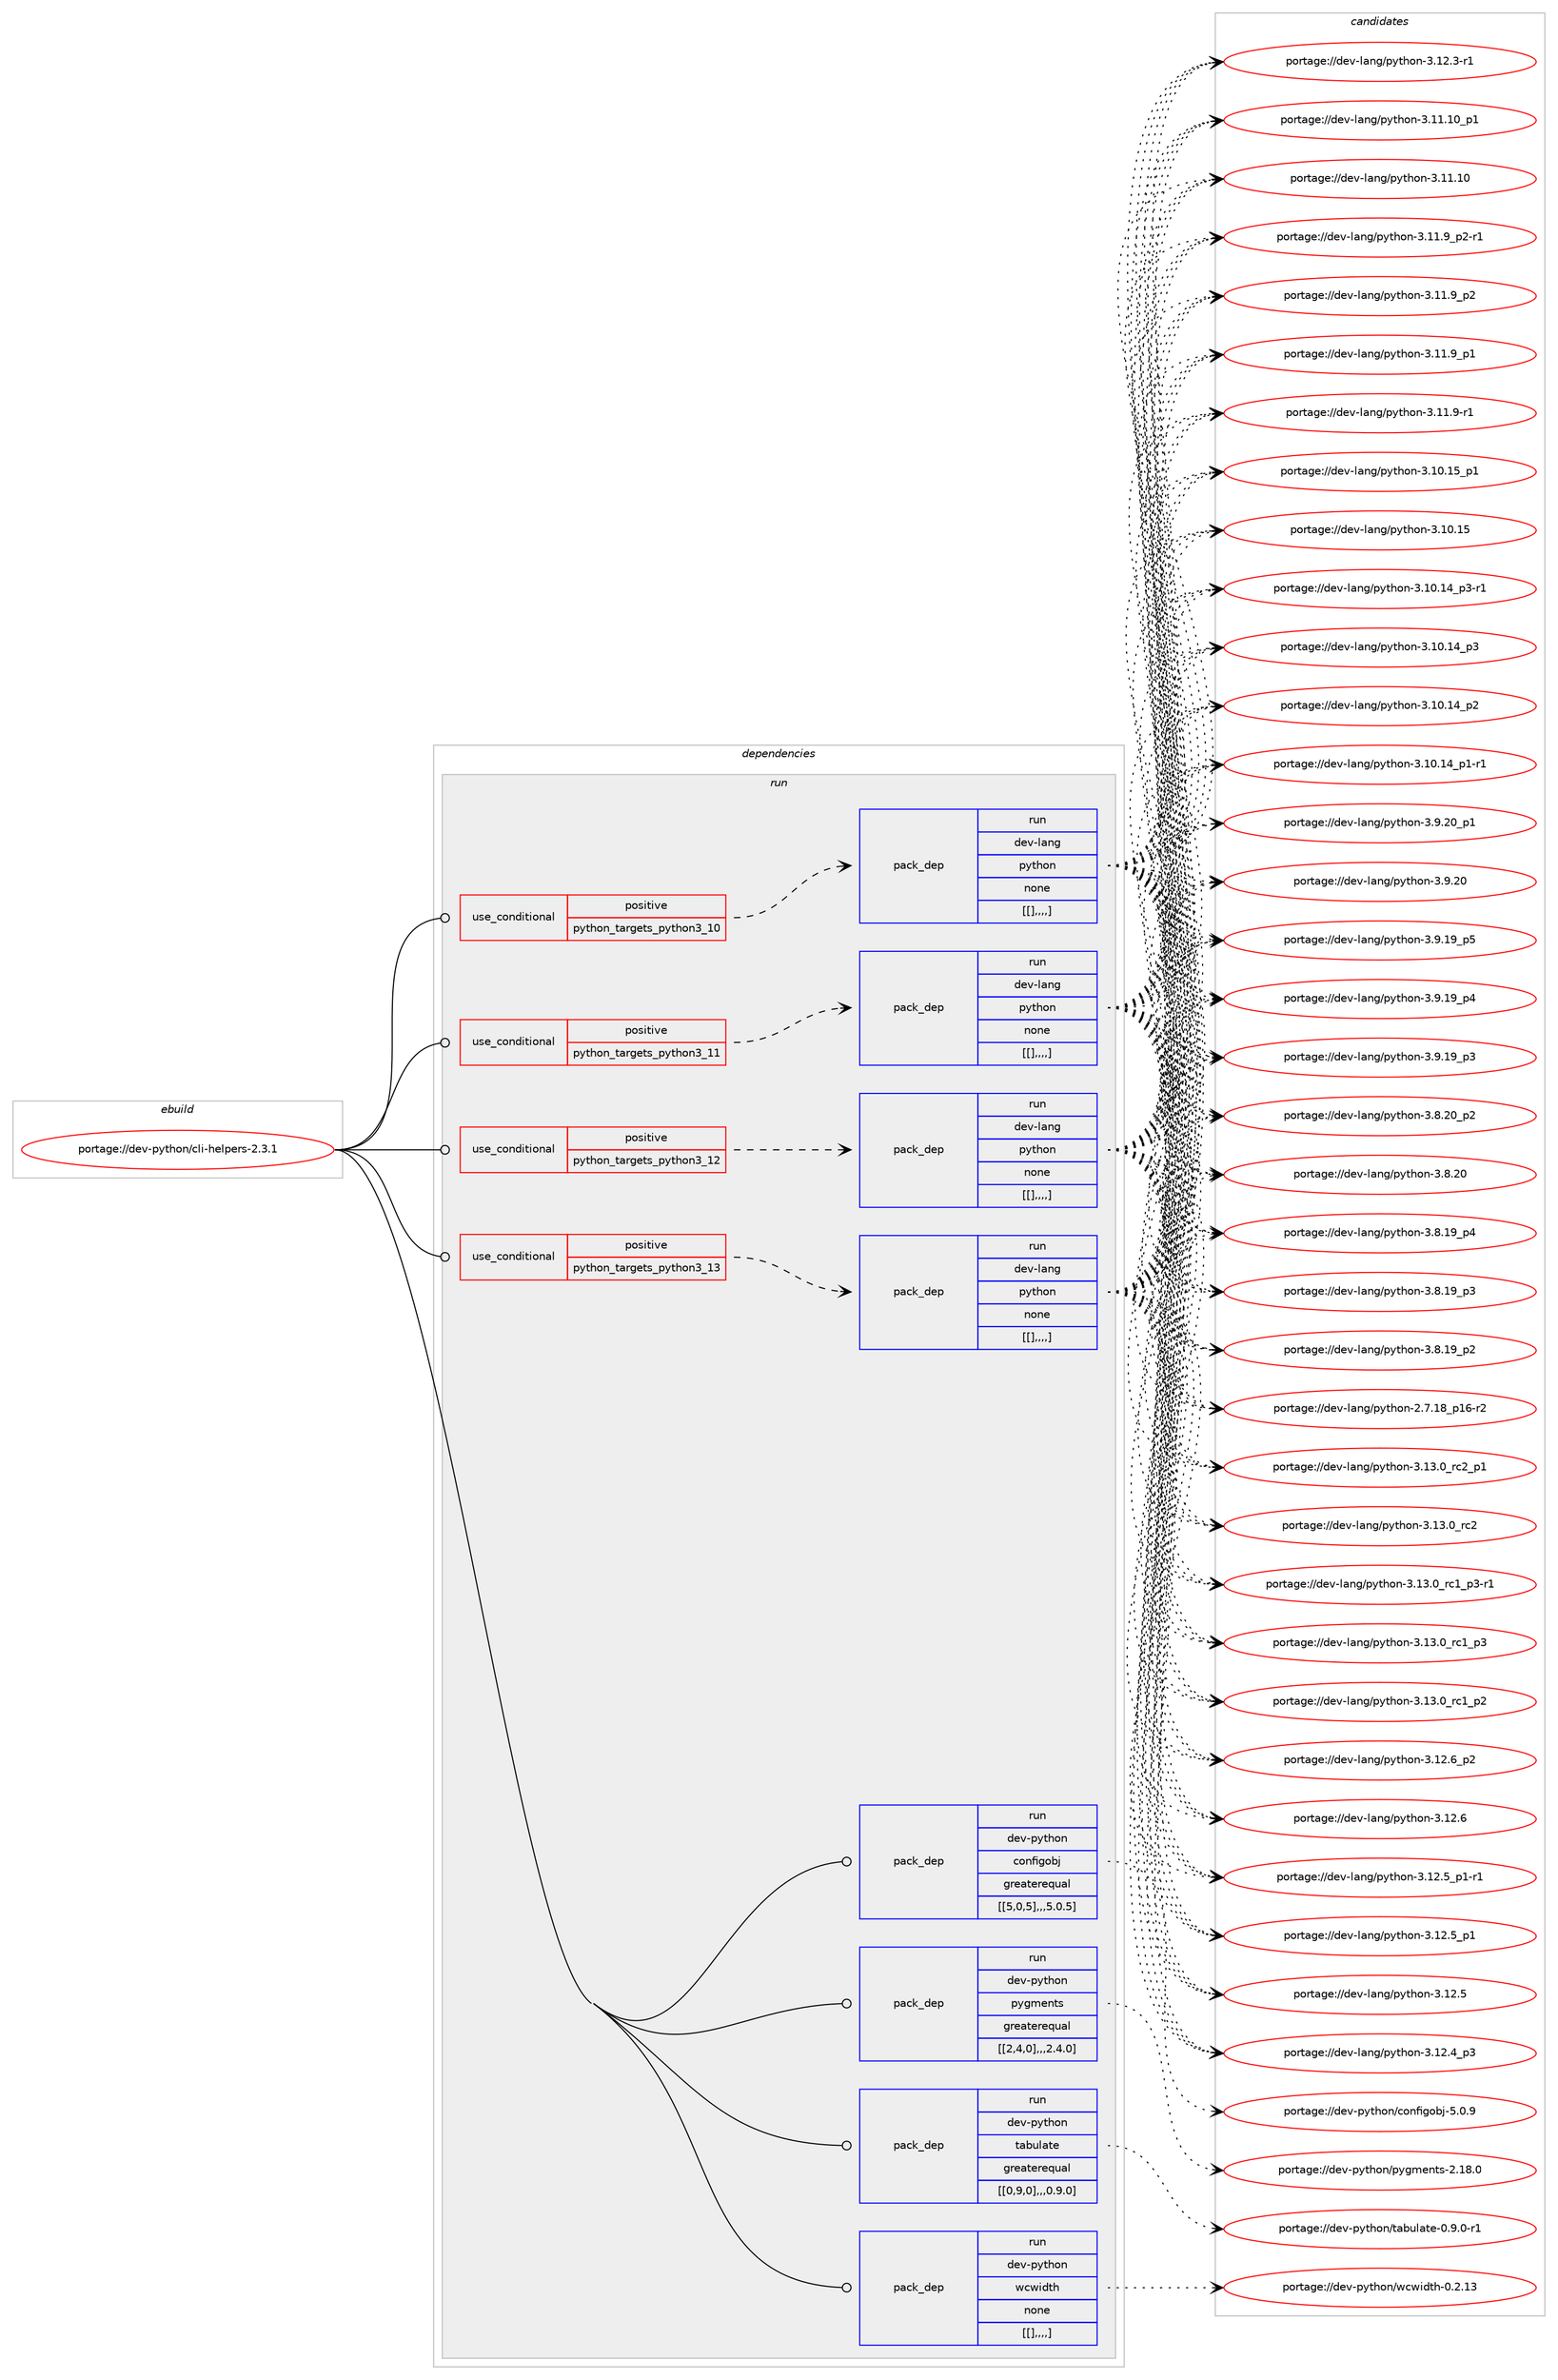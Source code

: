digraph prolog {

# *************
# Graph options
# *************

newrank=true;
concentrate=true;
compound=true;
graph [rankdir=LR,fontname=Helvetica,fontsize=10,ranksep=1.5];#, ranksep=2.5, nodesep=0.2];
edge  [arrowhead=vee];
node  [fontname=Helvetica,fontsize=10];

# **********
# The ebuild
# **********

subgraph cluster_leftcol {
color=gray;
label=<<i>ebuild</i>>;
id [label="portage://dev-python/cli-helpers-2.3.1", color=red, width=4, href="../dev-python/cli-helpers-2.3.1.svg"];
}

# ****************
# The dependencies
# ****************

subgraph cluster_midcol {
color=gray;
label=<<i>dependencies</i>>;
subgraph cluster_compile {
fillcolor="#eeeeee";
style=filled;
label=<<i>compile</i>>;
}
subgraph cluster_compileandrun {
fillcolor="#eeeeee";
style=filled;
label=<<i>compile and run</i>>;
}
subgraph cluster_run {
fillcolor="#eeeeee";
style=filled;
label=<<i>run</i>>;
subgraph cond32811 {
dependency145502 [label=<<TABLE BORDER="0" CELLBORDER="1" CELLSPACING="0" CELLPADDING="4"><TR><TD ROWSPAN="3" CELLPADDING="10">use_conditional</TD></TR><TR><TD>positive</TD></TR><TR><TD>python_targets_python3_10</TD></TR></TABLE>>, shape=none, color=red];
subgraph pack111479 {
dependency145503 [label=<<TABLE BORDER="0" CELLBORDER="1" CELLSPACING="0" CELLPADDING="4" WIDTH="220"><TR><TD ROWSPAN="6" CELLPADDING="30">pack_dep</TD></TR><TR><TD WIDTH="110">run</TD></TR><TR><TD>dev-lang</TD></TR><TR><TD>python</TD></TR><TR><TD>none</TD></TR><TR><TD>[[],,,,]</TD></TR></TABLE>>, shape=none, color=blue];
}
dependency145502:e -> dependency145503:w [weight=20,style="dashed",arrowhead="vee"];
}
id:e -> dependency145502:w [weight=20,style="solid",arrowhead="odot"];
subgraph cond32812 {
dependency145504 [label=<<TABLE BORDER="0" CELLBORDER="1" CELLSPACING="0" CELLPADDING="4"><TR><TD ROWSPAN="3" CELLPADDING="10">use_conditional</TD></TR><TR><TD>positive</TD></TR><TR><TD>python_targets_python3_11</TD></TR></TABLE>>, shape=none, color=red];
subgraph pack111480 {
dependency145505 [label=<<TABLE BORDER="0" CELLBORDER="1" CELLSPACING="0" CELLPADDING="4" WIDTH="220"><TR><TD ROWSPAN="6" CELLPADDING="30">pack_dep</TD></TR><TR><TD WIDTH="110">run</TD></TR><TR><TD>dev-lang</TD></TR><TR><TD>python</TD></TR><TR><TD>none</TD></TR><TR><TD>[[],,,,]</TD></TR></TABLE>>, shape=none, color=blue];
}
dependency145504:e -> dependency145505:w [weight=20,style="dashed",arrowhead="vee"];
}
id:e -> dependency145504:w [weight=20,style="solid",arrowhead="odot"];
subgraph cond32813 {
dependency145506 [label=<<TABLE BORDER="0" CELLBORDER="1" CELLSPACING="0" CELLPADDING="4"><TR><TD ROWSPAN="3" CELLPADDING="10">use_conditional</TD></TR><TR><TD>positive</TD></TR><TR><TD>python_targets_python3_12</TD></TR></TABLE>>, shape=none, color=red];
subgraph pack111481 {
dependency145507 [label=<<TABLE BORDER="0" CELLBORDER="1" CELLSPACING="0" CELLPADDING="4" WIDTH="220"><TR><TD ROWSPAN="6" CELLPADDING="30">pack_dep</TD></TR><TR><TD WIDTH="110">run</TD></TR><TR><TD>dev-lang</TD></TR><TR><TD>python</TD></TR><TR><TD>none</TD></TR><TR><TD>[[],,,,]</TD></TR></TABLE>>, shape=none, color=blue];
}
dependency145506:e -> dependency145507:w [weight=20,style="dashed",arrowhead="vee"];
}
id:e -> dependency145506:w [weight=20,style="solid",arrowhead="odot"];
subgraph cond32814 {
dependency145508 [label=<<TABLE BORDER="0" CELLBORDER="1" CELLSPACING="0" CELLPADDING="4"><TR><TD ROWSPAN="3" CELLPADDING="10">use_conditional</TD></TR><TR><TD>positive</TD></TR><TR><TD>python_targets_python3_13</TD></TR></TABLE>>, shape=none, color=red];
subgraph pack111482 {
dependency145509 [label=<<TABLE BORDER="0" CELLBORDER="1" CELLSPACING="0" CELLPADDING="4" WIDTH="220"><TR><TD ROWSPAN="6" CELLPADDING="30">pack_dep</TD></TR><TR><TD WIDTH="110">run</TD></TR><TR><TD>dev-lang</TD></TR><TR><TD>python</TD></TR><TR><TD>none</TD></TR><TR><TD>[[],,,,]</TD></TR></TABLE>>, shape=none, color=blue];
}
dependency145508:e -> dependency145509:w [weight=20,style="dashed",arrowhead="vee"];
}
id:e -> dependency145508:w [weight=20,style="solid",arrowhead="odot"];
subgraph pack111483 {
dependency145510 [label=<<TABLE BORDER="0" CELLBORDER="1" CELLSPACING="0" CELLPADDING="4" WIDTH="220"><TR><TD ROWSPAN="6" CELLPADDING="30">pack_dep</TD></TR><TR><TD WIDTH="110">run</TD></TR><TR><TD>dev-python</TD></TR><TR><TD>configobj</TD></TR><TR><TD>greaterequal</TD></TR><TR><TD>[[5,0,5],,,5.0.5]</TD></TR></TABLE>>, shape=none, color=blue];
}
id:e -> dependency145510:w [weight=20,style="solid",arrowhead="odot"];
subgraph pack111484 {
dependency145511 [label=<<TABLE BORDER="0" CELLBORDER="1" CELLSPACING="0" CELLPADDING="4" WIDTH="220"><TR><TD ROWSPAN="6" CELLPADDING="30">pack_dep</TD></TR><TR><TD WIDTH="110">run</TD></TR><TR><TD>dev-python</TD></TR><TR><TD>pygments</TD></TR><TR><TD>greaterequal</TD></TR><TR><TD>[[2,4,0],,,2.4.0]</TD></TR></TABLE>>, shape=none, color=blue];
}
id:e -> dependency145511:w [weight=20,style="solid",arrowhead="odot"];
subgraph pack111485 {
dependency145512 [label=<<TABLE BORDER="0" CELLBORDER="1" CELLSPACING="0" CELLPADDING="4" WIDTH="220"><TR><TD ROWSPAN="6" CELLPADDING="30">pack_dep</TD></TR><TR><TD WIDTH="110">run</TD></TR><TR><TD>dev-python</TD></TR><TR><TD>tabulate</TD></TR><TR><TD>greaterequal</TD></TR><TR><TD>[[0,9,0],,,0.9.0]</TD></TR></TABLE>>, shape=none, color=blue];
}
id:e -> dependency145512:w [weight=20,style="solid",arrowhead="odot"];
subgraph pack111486 {
dependency145513 [label=<<TABLE BORDER="0" CELLBORDER="1" CELLSPACING="0" CELLPADDING="4" WIDTH="220"><TR><TD ROWSPAN="6" CELLPADDING="30">pack_dep</TD></TR><TR><TD WIDTH="110">run</TD></TR><TR><TD>dev-python</TD></TR><TR><TD>wcwidth</TD></TR><TR><TD>none</TD></TR><TR><TD>[[],,,,]</TD></TR></TABLE>>, shape=none, color=blue];
}
id:e -> dependency145513:w [weight=20,style="solid",arrowhead="odot"];
}
}

# **************
# The candidates
# **************

subgraph cluster_choices {
rank=same;
color=gray;
label=<<i>candidates</i>>;

subgraph choice111479 {
color=black;
nodesep=1;
choice100101118451089711010347112121116104111110455146495146489511499509511249 [label="portage://dev-lang/python-3.13.0_rc2_p1", color=red, width=4,href="../dev-lang/python-3.13.0_rc2_p1.svg"];
choice10010111845108971101034711212111610411111045514649514648951149950 [label="portage://dev-lang/python-3.13.0_rc2", color=red, width=4,href="../dev-lang/python-3.13.0_rc2.svg"];
choice1001011184510897110103471121211161041111104551464951464895114994995112514511449 [label="portage://dev-lang/python-3.13.0_rc1_p3-r1", color=red, width=4,href="../dev-lang/python-3.13.0_rc1_p3-r1.svg"];
choice100101118451089711010347112121116104111110455146495146489511499499511251 [label="portage://dev-lang/python-3.13.0_rc1_p3", color=red, width=4,href="../dev-lang/python-3.13.0_rc1_p3.svg"];
choice100101118451089711010347112121116104111110455146495146489511499499511250 [label="portage://dev-lang/python-3.13.0_rc1_p2", color=red, width=4,href="../dev-lang/python-3.13.0_rc1_p2.svg"];
choice100101118451089711010347112121116104111110455146495046549511250 [label="portage://dev-lang/python-3.12.6_p2", color=red, width=4,href="../dev-lang/python-3.12.6_p2.svg"];
choice10010111845108971101034711212111610411111045514649504654 [label="portage://dev-lang/python-3.12.6", color=red, width=4,href="../dev-lang/python-3.12.6.svg"];
choice1001011184510897110103471121211161041111104551464950465395112494511449 [label="portage://dev-lang/python-3.12.5_p1-r1", color=red, width=4,href="../dev-lang/python-3.12.5_p1-r1.svg"];
choice100101118451089711010347112121116104111110455146495046539511249 [label="portage://dev-lang/python-3.12.5_p1", color=red, width=4,href="../dev-lang/python-3.12.5_p1.svg"];
choice10010111845108971101034711212111610411111045514649504653 [label="portage://dev-lang/python-3.12.5", color=red, width=4,href="../dev-lang/python-3.12.5.svg"];
choice100101118451089711010347112121116104111110455146495046529511251 [label="portage://dev-lang/python-3.12.4_p3", color=red, width=4,href="../dev-lang/python-3.12.4_p3.svg"];
choice100101118451089711010347112121116104111110455146495046514511449 [label="portage://dev-lang/python-3.12.3-r1", color=red, width=4,href="../dev-lang/python-3.12.3-r1.svg"];
choice10010111845108971101034711212111610411111045514649494649489511249 [label="portage://dev-lang/python-3.11.10_p1", color=red, width=4,href="../dev-lang/python-3.11.10_p1.svg"];
choice1001011184510897110103471121211161041111104551464949464948 [label="portage://dev-lang/python-3.11.10", color=red, width=4,href="../dev-lang/python-3.11.10.svg"];
choice1001011184510897110103471121211161041111104551464949465795112504511449 [label="portage://dev-lang/python-3.11.9_p2-r1", color=red, width=4,href="../dev-lang/python-3.11.9_p2-r1.svg"];
choice100101118451089711010347112121116104111110455146494946579511250 [label="portage://dev-lang/python-3.11.9_p2", color=red, width=4,href="../dev-lang/python-3.11.9_p2.svg"];
choice100101118451089711010347112121116104111110455146494946579511249 [label="portage://dev-lang/python-3.11.9_p1", color=red, width=4,href="../dev-lang/python-3.11.9_p1.svg"];
choice100101118451089711010347112121116104111110455146494946574511449 [label="portage://dev-lang/python-3.11.9-r1", color=red, width=4,href="../dev-lang/python-3.11.9-r1.svg"];
choice10010111845108971101034711212111610411111045514649484649539511249 [label="portage://dev-lang/python-3.10.15_p1", color=red, width=4,href="../dev-lang/python-3.10.15_p1.svg"];
choice1001011184510897110103471121211161041111104551464948464953 [label="portage://dev-lang/python-3.10.15", color=red, width=4,href="../dev-lang/python-3.10.15.svg"];
choice100101118451089711010347112121116104111110455146494846495295112514511449 [label="portage://dev-lang/python-3.10.14_p3-r1", color=red, width=4,href="../dev-lang/python-3.10.14_p3-r1.svg"];
choice10010111845108971101034711212111610411111045514649484649529511251 [label="portage://dev-lang/python-3.10.14_p3", color=red, width=4,href="../dev-lang/python-3.10.14_p3.svg"];
choice10010111845108971101034711212111610411111045514649484649529511250 [label="portage://dev-lang/python-3.10.14_p2", color=red, width=4,href="../dev-lang/python-3.10.14_p2.svg"];
choice100101118451089711010347112121116104111110455146494846495295112494511449 [label="portage://dev-lang/python-3.10.14_p1-r1", color=red, width=4,href="../dev-lang/python-3.10.14_p1-r1.svg"];
choice100101118451089711010347112121116104111110455146574650489511249 [label="portage://dev-lang/python-3.9.20_p1", color=red, width=4,href="../dev-lang/python-3.9.20_p1.svg"];
choice10010111845108971101034711212111610411111045514657465048 [label="portage://dev-lang/python-3.9.20", color=red, width=4,href="../dev-lang/python-3.9.20.svg"];
choice100101118451089711010347112121116104111110455146574649579511253 [label="portage://dev-lang/python-3.9.19_p5", color=red, width=4,href="../dev-lang/python-3.9.19_p5.svg"];
choice100101118451089711010347112121116104111110455146574649579511252 [label="portage://dev-lang/python-3.9.19_p4", color=red, width=4,href="../dev-lang/python-3.9.19_p4.svg"];
choice100101118451089711010347112121116104111110455146574649579511251 [label="portage://dev-lang/python-3.9.19_p3", color=red, width=4,href="../dev-lang/python-3.9.19_p3.svg"];
choice100101118451089711010347112121116104111110455146564650489511250 [label="portage://dev-lang/python-3.8.20_p2", color=red, width=4,href="../dev-lang/python-3.8.20_p2.svg"];
choice10010111845108971101034711212111610411111045514656465048 [label="portage://dev-lang/python-3.8.20", color=red, width=4,href="../dev-lang/python-3.8.20.svg"];
choice100101118451089711010347112121116104111110455146564649579511252 [label="portage://dev-lang/python-3.8.19_p4", color=red, width=4,href="../dev-lang/python-3.8.19_p4.svg"];
choice100101118451089711010347112121116104111110455146564649579511251 [label="portage://dev-lang/python-3.8.19_p3", color=red, width=4,href="../dev-lang/python-3.8.19_p3.svg"];
choice100101118451089711010347112121116104111110455146564649579511250 [label="portage://dev-lang/python-3.8.19_p2", color=red, width=4,href="../dev-lang/python-3.8.19_p2.svg"];
choice100101118451089711010347112121116104111110455046554649569511249544511450 [label="portage://dev-lang/python-2.7.18_p16-r2", color=red, width=4,href="../dev-lang/python-2.7.18_p16-r2.svg"];
dependency145503:e -> choice100101118451089711010347112121116104111110455146495146489511499509511249:w [style=dotted,weight="100"];
dependency145503:e -> choice10010111845108971101034711212111610411111045514649514648951149950:w [style=dotted,weight="100"];
dependency145503:e -> choice1001011184510897110103471121211161041111104551464951464895114994995112514511449:w [style=dotted,weight="100"];
dependency145503:e -> choice100101118451089711010347112121116104111110455146495146489511499499511251:w [style=dotted,weight="100"];
dependency145503:e -> choice100101118451089711010347112121116104111110455146495146489511499499511250:w [style=dotted,weight="100"];
dependency145503:e -> choice100101118451089711010347112121116104111110455146495046549511250:w [style=dotted,weight="100"];
dependency145503:e -> choice10010111845108971101034711212111610411111045514649504654:w [style=dotted,weight="100"];
dependency145503:e -> choice1001011184510897110103471121211161041111104551464950465395112494511449:w [style=dotted,weight="100"];
dependency145503:e -> choice100101118451089711010347112121116104111110455146495046539511249:w [style=dotted,weight="100"];
dependency145503:e -> choice10010111845108971101034711212111610411111045514649504653:w [style=dotted,weight="100"];
dependency145503:e -> choice100101118451089711010347112121116104111110455146495046529511251:w [style=dotted,weight="100"];
dependency145503:e -> choice100101118451089711010347112121116104111110455146495046514511449:w [style=dotted,weight="100"];
dependency145503:e -> choice10010111845108971101034711212111610411111045514649494649489511249:w [style=dotted,weight="100"];
dependency145503:e -> choice1001011184510897110103471121211161041111104551464949464948:w [style=dotted,weight="100"];
dependency145503:e -> choice1001011184510897110103471121211161041111104551464949465795112504511449:w [style=dotted,weight="100"];
dependency145503:e -> choice100101118451089711010347112121116104111110455146494946579511250:w [style=dotted,weight="100"];
dependency145503:e -> choice100101118451089711010347112121116104111110455146494946579511249:w [style=dotted,weight="100"];
dependency145503:e -> choice100101118451089711010347112121116104111110455146494946574511449:w [style=dotted,weight="100"];
dependency145503:e -> choice10010111845108971101034711212111610411111045514649484649539511249:w [style=dotted,weight="100"];
dependency145503:e -> choice1001011184510897110103471121211161041111104551464948464953:w [style=dotted,weight="100"];
dependency145503:e -> choice100101118451089711010347112121116104111110455146494846495295112514511449:w [style=dotted,weight="100"];
dependency145503:e -> choice10010111845108971101034711212111610411111045514649484649529511251:w [style=dotted,weight="100"];
dependency145503:e -> choice10010111845108971101034711212111610411111045514649484649529511250:w [style=dotted,weight="100"];
dependency145503:e -> choice100101118451089711010347112121116104111110455146494846495295112494511449:w [style=dotted,weight="100"];
dependency145503:e -> choice100101118451089711010347112121116104111110455146574650489511249:w [style=dotted,weight="100"];
dependency145503:e -> choice10010111845108971101034711212111610411111045514657465048:w [style=dotted,weight="100"];
dependency145503:e -> choice100101118451089711010347112121116104111110455146574649579511253:w [style=dotted,weight="100"];
dependency145503:e -> choice100101118451089711010347112121116104111110455146574649579511252:w [style=dotted,weight="100"];
dependency145503:e -> choice100101118451089711010347112121116104111110455146574649579511251:w [style=dotted,weight="100"];
dependency145503:e -> choice100101118451089711010347112121116104111110455146564650489511250:w [style=dotted,weight="100"];
dependency145503:e -> choice10010111845108971101034711212111610411111045514656465048:w [style=dotted,weight="100"];
dependency145503:e -> choice100101118451089711010347112121116104111110455146564649579511252:w [style=dotted,weight="100"];
dependency145503:e -> choice100101118451089711010347112121116104111110455146564649579511251:w [style=dotted,weight="100"];
dependency145503:e -> choice100101118451089711010347112121116104111110455146564649579511250:w [style=dotted,weight="100"];
dependency145503:e -> choice100101118451089711010347112121116104111110455046554649569511249544511450:w [style=dotted,weight="100"];
}
subgraph choice111480 {
color=black;
nodesep=1;
choice100101118451089711010347112121116104111110455146495146489511499509511249 [label="portage://dev-lang/python-3.13.0_rc2_p1", color=red, width=4,href="../dev-lang/python-3.13.0_rc2_p1.svg"];
choice10010111845108971101034711212111610411111045514649514648951149950 [label="portage://dev-lang/python-3.13.0_rc2", color=red, width=4,href="../dev-lang/python-3.13.0_rc2.svg"];
choice1001011184510897110103471121211161041111104551464951464895114994995112514511449 [label="portage://dev-lang/python-3.13.0_rc1_p3-r1", color=red, width=4,href="../dev-lang/python-3.13.0_rc1_p3-r1.svg"];
choice100101118451089711010347112121116104111110455146495146489511499499511251 [label="portage://dev-lang/python-3.13.0_rc1_p3", color=red, width=4,href="../dev-lang/python-3.13.0_rc1_p3.svg"];
choice100101118451089711010347112121116104111110455146495146489511499499511250 [label="portage://dev-lang/python-3.13.0_rc1_p2", color=red, width=4,href="../dev-lang/python-3.13.0_rc1_p2.svg"];
choice100101118451089711010347112121116104111110455146495046549511250 [label="portage://dev-lang/python-3.12.6_p2", color=red, width=4,href="../dev-lang/python-3.12.6_p2.svg"];
choice10010111845108971101034711212111610411111045514649504654 [label="portage://dev-lang/python-3.12.6", color=red, width=4,href="../dev-lang/python-3.12.6.svg"];
choice1001011184510897110103471121211161041111104551464950465395112494511449 [label="portage://dev-lang/python-3.12.5_p1-r1", color=red, width=4,href="../dev-lang/python-3.12.5_p1-r1.svg"];
choice100101118451089711010347112121116104111110455146495046539511249 [label="portage://dev-lang/python-3.12.5_p1", color=red, width=4,href="../dev-lang/python-3.12.5_p1.svg"];
choice10010111845108971101034711212111610411111045514649504653 [label="portage://dev-lang/python-3.12.5", color=red, width=4,href="../dev-lang/python-3.12.5.svg"];
choice100101118451089711010347112121116104111110455146495046529511251 [label="portage://dev-lang/python-3.12.4_p3", color=red, width=4,href="../dev-lang/python-3.12.4_p3.svg"];
choice100101118451089711010347112121116104111110455146495046514511449 [label="portage://dev-lang/python-3.12.3-r1", color=red, width=4,href="../dev-lang/python-3.12.3-r1.svg"];
choice10010111845108971101034711212111610411111045514649494649489511249 [label="portage://dev-lang/python-3.11.10_p1", color=red, width=4,href="../dev-lang/python-3.11.10_p1.svg"];
choice1001011184510897110103471121211161041111104551464949464948 [label="portage://dev-lang/python-3.11.10", color=red, width=4,href="../dev-lang/python-3.11.10.svg"];
choice1001011184510897110103471121211161041111104551464949465795112504511449 [label="portage://dev-lang/python-3.11.9_p2-r1", color=red, width=4,href="../dev-lang/python-3.11.9_p2-r1.svg"];
choice100101118451089711010347112121116104111110455146494946579511250 [label="portage://dev-lang/python-3.11.9_p2", color=red, width=4,href="../dev-lang/python-3.11.9_p2.svg"];
choice100101118451089711010347112121116104111110455146494946579511249 [label="portage://dev-lang/python-3.11.9_p1", color=red, width=4,href="../dev-lang/python-3.11.9_p1.svg"];
choice100101118451089711010347112121116104111110455146494946574511449 [label="portage://dev-lang/python-3.11.9-r1", color=red, width=4,href="../dev-lang/python-3.11.9-r1.svg"];
choice10010111845108971101034711212111610411111045514649484649539511249 [label="portage://dev-lang/python-3.10.15_p1", color=red, width=4,href="../dev-lang/python-3.10.15_p1.svg"];
choice1001011184510897110103471121211161041111104551464948464953 [label="portage://dev-lang/python-3.10.15", color=red, width=4,href="../dev-lang/python-3.10.15.svg"];
choice100101118451089711010347112121116104111110455146494846495295112514511449 [label="portage://dev-lang/python-3.10.14_p3-r1", color=red, width=4,href="../dev-lang/python-3.10.14_p3-r1.svg"];
choice10010111845108971101034711212111610411111045514649484649529511251 [label="portage://dev-lang/python-3.10.14_p3", color=red, width=4,href="../dev-lang/python-3.10.14_p3.svg"];
choice10010111845108971101034711212111610411111045514649484649529511250 [label="portage://dev-lang/python-3.10.14_p2", color=red, width=4,href="../dev-lang/python-3.10.14_p2.svg"];
choice100101118451089711010347112121116104111110455146494846495295112494511449 [label="portage://dev-lang/python-3.10.14_p1-r1", color=red, width=4,href="../dev-lang/python-3.10.14_p1-r1.svg"];
choice100101118451089711010347112121116104111110455146574650489511249 [label="portage://dev-lang/python-3.9.20_p1", color=red, width=4,href="../dev-lang/python-3.9.20_p1.svg"];
choice10010111845108971101034711212111610411111045514657465048 [label="portage://dev-lang/python-3.9.20", color=red, width=4,href="../dev-lang/python-3.9.20.svg"];
choice100101118451089711010347112121116104111110455146574649579511253 [label="portage://dev-lang/python-3.9.19_p5", color=red, width=4,href="../dev-lang/python-3.9.19_p5.svg"];
choice100101118451089711010347112121116104111110455146574649579511252 [label="portage://dev-lang/python-3.9.19_p4", color=red, width=4,href="../dev-lang/python-3.9.19_p4.svg"];
choice100101118451089711010347112121116104111110455146574649579511251 [label="portage://dev-lang/python-3.9.19_p3", color=red, width=4,href="../dev-lang/python-3.9.19_p3.svg"];
choice100101118451089711010347112121116104111110455146564650489511250 [label="portage://dev-lang/python-3.8.20_p2", color=red, width=4,href="../dev-lang/python-3.8.20_p2.svg"];
choice10010111845108971101034711212111610411111045514656465048 [label="portage://dev-lang/python-3.8.20", color=red, width=4,href="../dev-lang/python-3.8.20.svg"];
choice100101118451089711010347112121116104111110455146564649579511252 [label="portage://dev-lang/python-3.8.19_p4", color=red, width=4,href="../dev-lang/python-3.8.19_p4.svg"];
choice100101118451089711010347112121116104111110455146564649579511251 [label="portage://dev-lang/python-3.8.19_p3", color=red, width=4,href="../dev-lang/python-3.8.19_p3.svg"];
choice100101118451089711010347112121116104111110455146564649579511250 [label="portage://dev-lang/python-3.8.19_p2", color=red, width=4,href="../dev-lang/python-3.8.19_p2.svg"];
choice100101118451089711010347112121116104111110455046554649569511249544511450 [label="portage://dev-lang/python-2.7.18_p16-r2", color=red, width=4,href="../dev-lang/python-2.7.18_p16-r2.svg"];
dependency145505:e -> choice100101118451089711010347112121116104111110455146495146489511499509511249:w [style=dotted,weight="100"];
dependency145505:e -> choice10010111845108971101034711212111610411111045514649514648951149950:w [style=dotted,weight="100"];
dependency145505:e -> choice1001011184510897110103471121211161041111104551464951464895114994995112514511449:w [style=dotted,weight="100"];
dependency145505:e -> choice100101118451089711010347112121116104111110455146495146489511499499511251:w [style=dotted,weight="100"];
dependency145505:e -> choice100101118451089711010347112121116104111110455146495146489511499499511250:w [style=dotted,weight="100"];
dependency145505:e -> choice100101118451089711010347112121116104111110455146495046549511250:w [style=dotted,weight="100"];
dependency145505:e -> choice10010111845108971101034711212111610411111045514649504654:w [style=dotted,weight="100"];
dependency145505:e -> choice1001011184510897110103471121211161041111104551464950465395112494511449:w [style=dotted,weight="100"];
dependency145505:e -> choice100101118451089711010347112121116104111110455146495046539511249:w [style=dotted,weight="100"];
dependency145505:e -> choice10010111845108971101034711212111610411111045514649504653:w [style=dotted,weight="100"];
dependency145505:e -> choice100101118451089711010347112121116104111110455146495046529511251:w [style=dotted,weight="100"];
dependency145505:e -> choice100101118451089711010347112121116104111110455146495046514511449:w [style=dotted,weight="100"];
dependency145505:e -> choice10010111845108971101034711212111610411111045514649494649489511249:w [style=dotted,weight="100"];
dependency145505:e -> choice1001011184510897110103471121211161041111104551464949464948:w [style=dotted,weight="100"];
dependency145505:e -> choice1001011184510897110103471121211161041111104551464949465795112504511449:w [style=dotted,weight="100"];
dependency145505:e -> choice100101118451089711010347112121116104111110455146494946579511250:w [style=dotted,weight="100"];
dependency145505:e -> choice100101118451089711010347112121116104111110455146494946579511249:w [style=dotted,weight="100"];
dependency145505:e -> choice100101118451089711010347112121116104111110455146494946574511449:w [style=dotted,weight="100"];
dependency145505:e -> choice10010111845108971101034711212111610411111045514649484649539511249:w [style=dotted,weight="100"];
dependency145505:e -> choice1001011184510897110103471121211161041111104551464948464953:w [style=dotted,weight="100"];
dependency145505:e -> choice100101118451089711010347112121116104111110455146494846495295112514511449:w [style=dotted,weight="100"];
dependency145505:e -> choice10010111845108971101034711212111610411111045514649484649529511251:w [style=dotted,weight="100"];
dependency145505:e -> choice10010111845108971101034711212111610411111045514649484649529511250:w [style=dotted,weight="100"];
dependency145505:e -> choice100101118451089711010347112121116104111110455146494846495295112494511449:w [style=dotted,weight="100"];
dependency145505:e -> choice100101118451089711010347112121116104111110455146574650489511249:w [style=dotted,weight="100"];
dependency145505:e -> choice10010111845108971101034711212111610411111045514657465048:w [style=dotted,weight="100"];
dependency145505:e -> choice100101118451089711010347112121116104111110455146574649579511253:w [style=dotted,weight="100"];
dependency145505:e -> choice100101118451089711010347112121116104111110455146574649579511252:w [style=dotted,weight="100"];
dependency145505:e -> choice100101118451089711010347112121116104111110455146574649579511251:w [style=dotted,weight="100"];
dependency145505:e -> choice100101118451089711010347112121116104111110455146564650489511250:w [style=dotted,weight="100"];
dependency145505:e -> choice10010111845108971101034711212111610411111045514656465048:w [style=dotted,weight="100"];
dependency145505:e -> choice100101118451089711010347112121116104111110455146564649579511252:w [style=dotted,weight="100"];
dependency145505:e -> choice100101118451089711010347112121116104111110455146564649579511251:w [style=dotted,weight="100"];
dependency145505:e -> choice100101118451089711010347112121116104111110455146564649579511250:w [style=dotted,weight="100"];
dependency145505:e -> choice100101118451089711010347112121116104111110455046554649569511249544511450:w [style=dotted,weight="100"];
}
subgraph choice111481 {
color=black;
nodesep=1;
choice100101118451089711010347112121116104111110455146495146489511499509511249 [label="portage://dev-lang/python-3.13.0_rc2_p1", color=red, width=4,href="../dev-lang/python-3.13.0_rc2_p1.svg"];
choice10010111845108971101034711212111610411111045514649514648951149950 [label="portage://dev-lang/python-3.13.0_rc2", color=red, width=4,href="../dev-lang/python-3.13.0_rc2.svg"];
choice1001011184510897110103471121211161041111104551464951464895114994995112514511449 [label="portage://dev-lang/python-3.13.0_rc1_p3-r1", color=red, width=4,href="../dev-lang/python-3.13.0_rc1_p3-r1.svg"];
choice100101118451089711010347112121116104111110455146495146489511499499511251 [label="portage://dev-lang/python-3.13.0_rc1_p3", color=red, width=4,href="../dev-lang/python-3.13.0_rc1_p3.svg"];
choice100101118451089711010347112121116104111110455146495146489511499499511250 [label="portage://dev-lang/python-3.13.0_rc1_p2", color=red, width=4,href="../dev-lang/python-3.13.0_rc1_p2.svg"];
choice100101118451089711010347112121116104111110455146495046549511250 [label="portage://dev-lang/python-3.12.6_p2", color=red, width=4,href="../dev-lang/python-3.12.6_p2.svg"];
choice10010111845108971101034711212111610411111045514649504654 [label="portage://dev-lang/python-3.12.6", color=red, width=4,href="../dev-lang/python-3.12.6.svg"];
choice1001011184510897110103471121211161041111104551464950465395112494511449 [label="portage://dev-lang/python-3.12.5_p1-r1", color=red, width=4,href="../dev-lang/python-3.12.5_p1-r1.svg"];
choice100101118451089711010347112121116104111110455146495046539511249 [label="portage://dev-lang/python-3.12.5_p1", color=red, width=4,href="../dev-lang/python-3.12.5_p1.svg"];
choice10010111845108971101034711212111610411111045514649504653 [label="portage://dev-lang/python-3.12.5", color=red, width=4,href="../dev-lang/python-3.12.5.svg"];
choice100101118451089711010347112121116104111110455146495046529511251 [label="portage://dev-lang/python-3.12.4_p3", color=red, width=4,href="../dev-lang/python-3.12.4_p3.svg"];
choice100101118451089711010347112121116104111110455146495046514511449 [label="portage://dev-lang/python-3.12.3-r1", color=red, width=4,href="../dev-lang/python-3.12.3-r1.svg"];
choice10010111845108971101034711212111610411111045514649494649489511249 [label="portage://dev-lang/python-3.11.10_p1", color=red, width=4,href="../dev-lang/python-3.11.10_p1.svg"];
choice1001011184510897110103471121211161041111104551464949464948 [label="portage://dev-lang/python-3.11.10", color=red, width=4,href="../dev-lang/python-3.11.10.svg"];
choice1001011184510897110103471121211161041111104551464949465795112504511449 [label="portage://dev-lang/python-3.11.9_p2-r1", color=red, width=4,href="../dev-lang/python-3.11.9_p2-r1.svg"];
choice100101118451089711010347112121116104111110455146494946579511250 [label="portage://dev-lang/python-3.11.9_p2", color=red, width=4,href="../dev-lang/python-3.11.9_p2.svg"];
choice100101118451089711010347112121116104111110455146494946579511249 [label="portage://dev-lang/python-3.11.9_p1", color=red, width=4,href="../dev-lang/python-3.11.9_p1.svg"];
choice100101118451089711010347112121116104111110455146494946574511449 [label="portage://dev-lang/python-3.11.9-r1", color=red, width=4,href="../dev-lang/python-3.11.9-r1.svg"];
choice10010111845108971101034711212111610411111045514649484649539511249 [label="portage://dev-lang/python-3.10.15_p1", color=red, width=4,href="../dev-lang/python-3.10.15_p1.svg"];
choice1001011184510897110103471121211161041111104551464948464953 [label="portage://dev-lang/python-3.10.15", color=red, width=4,href="../dev-lang/python-3.10.15.svg"];
choice100101118451089711010347112121116104111110455146494846495295112514511449 [label="portage://dev-lang/python-3.10.14_p3-r1", color=red, width=4,href="../dev-lang/python-3.10.14_p3-r1.svg"];
choice10010111845108971101034711212111610411111045514649484649529511251 [label="portage://dev-lang/python-3.10.14_p3", color=red, width=4,href="../dev-lang/python-3.10.14_p3.svg"];
choice10010111845108971101034711212111610411111045514649484649529511250 [label="portage://dev-lang/python-3.10.14_p2", color=red, width=4,href="../dev-lang/python-3.10.14_p2.svg"];
choice100101118451089711010347112121116104111110455146494846495295112494511449 [label="portage://dev-lang/python-3.10.14_p1-r1", color=red, width=4,href="../dev-lang/python-3.10.14_p1-r1.svg"];
choice100101118451089711010347112121116104111110455146574650489511249 [label="portage://dev-lang/python-3.9.20_p1", color=red, width=4,href="../dev-lang/python-3.9.20_p1.svg"];
choice10010111845108971101034711212111610411111045514657465048 [label="portage://dev-lang/python-3.9.20", color=red, width=4,href="../dev-lang/python-3.9.20.svg"];
choice100101118451089711010347112121116104111110455146574649579511253 [label="portage://dev-lang/python-3.9.19_p5", color=red, width=4,href="../dev-lang/python-3.9.19_p5.svg"];
choice100101118451089711010347112121116104111110455146574649579511252 [label="portage://dev-lang/python-3.9.19_p4", color=red, width=4,href="../dev-lang/python-3.9.19_p4.svg"];
choice100101118451089711010347112121116104111110455146574649579511251 [label="portage://dev-lang/python-3.9.19_p3", color=red, width=4,href="../dev-lang/python-3.9.19_p3.svg"];
choice100101118451089711010347112121116104111110455146564650489511250 [label="portage://dev-lang/python-3.8.20_p2", color=red, width=4,href="../dev-lang/python-3.8.20_p2.svg"];
choice10010111845108971101034711212111610411111045514656465048 [label="portage://dev-lang/python-3.8.20", color=red, width=4,href="../dev-lang/python-3.8.20.svg"];
choice100101118451089711010347112121116104111110455146564649579511252 [label="portage://dev-lang/python-3.8.19_p4", color=red, width=4,href="../dev-lang/python-3.8.19_p4.svg"];
choice100101118451089711010347112121116104111110455146564649579511251 [label="portage://dev-lang/python-3.8.19_p3", color=red, width=4,href="../dev-lang/python-3.8.19_p3.svg"];
choice100101118451089711010347112121116104111110455146564649579511250 [label="portage://dev-lang/python-3.8.19_p2", color=red, width=4,href="../dev-lang/python-3.8.19_p2.svg"];
choice100101118451089711010347112121116104111110455046554649569511249544511450 [label="portage://dev-lang/python-2.7.18_p16-r2", color=red, width=4,href="../dev-lang/python-2.7.18_p16-r2.svg"];
dependency145507:e -> choice100101118451089711010347112121116104111110455146495146489511499509511249:w [style=dotted,weight="100"];
dependency145507:e -> choice10010111845108971101034711212111610411111045514649514648951149950:w [style=dotted,weight="100"];
dependency145507:e -> choice1001011184510897110103471121211161041111104551464951464895114994995112514511449:w [style=dotted,weight="100"];
dependency145507:e -> choice100101118451089711010347112121116104111110455146495146489511499499511251:w [style=dotted,weight="100"];
dependency145507:e -> choice100101118451089711010347112121116104111110455146495146489511499499511250:w [style=dotted,weight="100"];
dependency145507:e -> choice100101118451089711010347112121116104111110455146495046549511250:w [style=dotted,weight="100"];
dependency145507:e -> choice10010111845108971101034711212111610411111045514649504654:w [style=dotted,weight="100"];
dependency145507:e -> choice1001011184510897110103471121211161041111104551464950465395112494511449:w [style=dotted,weight="100"];
dependency145507:e -> choice100101118451089711010347112121116104111110455146495046539511249:w [style=dotted,weight="100"];
dependency145507:e -> choice10010111845108971101034711212111610411111045514649504653:w [style=dotted,weight="100"];
dependency145507:e -> choice100101118451089711010347112121116104111110455146495046529511251:w [style=dotted,weight="100"];
dependency145507:e -> choice100101118451089711010347112121116104111110455146495046514511449:w [style=dotted,weight="100"];
dependency145507:e -> choice10010111845108971101034711212111610411111045514649494649489511249:w [style=dotted,weight="100"];
dependency145507:e -> choice1001011184510897110103471121211161041111104551464949464948:w [style=dotted,weight="100"];
dependency145507:e -> choice1001011184510897110103471121211161041111104551464949465795112504511449:w [style=dotted,weight="100"];
dependency145507:e -> choice100101118451089711010347112121116104111110455146494946579511250:w [style=dotted,weight="100"];
dependency145507:e -> choice100101118451089711010347112121116104111110455146494946579511249:w [style=dotted,weight="100"];
dependency145507:e -> choice100101118451089711010347112121116104111110455146494946574511449:w [style=dotted,weight="100"];
dependency145507:e -> choice10010111845108971101034711212111610411111045514649484649539511249:w [style=dotted,weight="100"];
dependency145507:e -> choice1001011184510897110103471121211161041111104551464948464953:w [style=dotted,weight="100"];
dependency145507:e -> choice100101118451089711010347112121116104111110455146494846495295112514511449:w [style=dotted,weight="100"];
dependency145507:e -> choice10010111845108971101034711212111610411111045514649484649529511251:w [style=dotted,weight="100"];
dependency145507:e -> choice10010111845108971101034711212111610411111045514649484649529511250:w [style=dotted,weight="100"];
dependency145507:e -> choice100101118451089711010347112121116104111110455146494846495295112494511449:w [style=dotted,weight="100"];
dependency145507:e -> choice100101118451089711010347112121116104111110455146574650489511249:w [style=dotted,weight="100"];
dependency145507:e -> choice10010111845108971101034711212111610411111045514657465048:w [style=dotted,weight="100"];
dependency145507:e -> choice100101118451089711010347112121116104111110455146574649579511253:w [style=dotted,weight="100"];
dependency145507:e -> choice100101118451089711010347112121116104111110455146574649579511252:w [style=dotted,weight="100"];
dependency145507:e -> choice100101118451089711010347112121116104111110455146574649579511251:w [style=dotted,weight="100"];
dependency145507:e -> choice100101118451089711010347112121116104111110455146564650489511250:w [style=dotted,weight="100"];
dependency145507:e -> choice10010111845108971101034711212111610411111045514656465048:w [style=dotted,weight="100"];
dependency145507:e -> choice100101118451089711010347112121116104111110455146564649579511252:w [style=dotted,weight="100"];
dependency145507:e -> choice100101118451089711010347112121116104111110455146564649579511251:w [style=dotted,weight="100"];
dependency145507:e -> choice100101118451089711010347112121116104111110455146564649579511250:w [style=dotted,weight="100"];
dependency145507:e -> choice100101118451089711010347112121116104111110455046554649569511249544511450:w [style=dotted,weight="100"];
}
subgraph choice111482 {
color=black;
nodesep=1;
choice100101118451089711010347112121116104111110455146495146489511499509511249 [label="portage://dev-lang/python-3.13.0_rc2_p1", color=red, width=4,href="../dev-lang/python-3.13.0_rc2_p1.svg"];
choice10010111845108971101034711212111610411111045514649514648951149950 [label="portage://dev-lang/python-3.13.0_rc2", color=red, width=4,href="../dev-lang/python-3.13.0_rc2.svg"];
choice1001011184510897110103471121211161041111104551464951464895114994995112514511449 [label="portage://dev-lang/python-3.13.0_rc1_p3-r1", color=red, width=4,href="../dev-lang/python-3.13.0_rc1_p3-r1.svg"];
choice100101118451089711010347112121116104111110455146495146489511499499511251 [label="portage://dev-lang/python-3.13.0_rc1_p3", color=red, width=4,href="../dev-lang/python-3.13.0_rc1_p3.svg"];
choice100101118451089711010347112121116104111110455146495146489511499499511250 [label="portage://dev-lang/python-3.13.0_rc1_p2", color=red, width=4,href="../dev-lang/python-3.13.0_rc1_p2.svg"];
choice100101118451089711010347112121116104111110455146495046549511250 [label="portage://dev-lang/python-3.12.6_p2", color=red, width=4,href="../dev-lang/python-3.12.6_p2.svg"];
choice10010111845108971101034711212111610411111045514649504654 [label="portage://dev-lang/python-3.12.6", color=red, width=4,href="../dev-lang/python-3.12.6.svg"];
choice1001011184510897110103471121211161041111104551464950465395112494511449 [label="portage://dev-lang/python-3.12.5_p1-r1", color=red, width=4,href="../dev-lang/python-3.12.5_p1-r1.svg"];
choice100101118451089711010347112121116104111110455146495046539511249 [label="portage://dev-lang/python-3.12.5_p1", color=red, width=4,href="../dev-lang/python-3.12.5_p1.svg"];
choice10010111845108971101034711212111610411111045514649504653 [label="portage://dev-lang/python-3.12.5", color=red, width=4,href="../dev-lang/python-3.12.5.svg"];
choice100101118451089711010347112121116104111110455146495046529511251 [label="portage://dev-lang/python-3.12.4_p3", color=red, width=4,href="../dev-lang/python-3.12.4_p3.svg"];
choice100101118451089711010347112121116104111110455146495046514511449 [label="portage://dev-lang/python-3.12.3-r1", color=red, width=4,href="../dev-lang/python-3.12.3-r1.svg"];
choice10010111845108971101034711212111610411111045514649494649489511249 [label="portage://dev-lang/python-3.11.10_p1", color=red, width=4,href="../dev-lang/python-3.11.10_p1.svg"];
choice1001011184510897110103471121211161041111104551464949464948 [label="portage://dev-lang/python-3.11.10", color=red, width=4,href="../dev-lang/python-3.11.10.svg"];
choice1001011184510897110103471121211161041111104551464949465795112504511449 [label="portage://dev-lang/python-3.11.9_p2-r1", color=red, width=4,href="../dev-lang/python-3.11.9_p2-r1.svg"];
choice100101118451089711010347112121116104111110455146494946579511250 [label="portage://dev-lang/python-3.11.9_p2", color=red, width=4,href="../dev-lang/python-3.11.9_p2.svg"];
choice100101118451089711010347112121116104111110455146494946579511249 [label="portage://dev-lang/python-3.11.9_p1", color=red, width=4,href="../dev-lang/python-3.11.9_p1.svg"];
choice100101118451089711010347112121116104111110455146494946574511449 [label="portage://dev-lang/python-3.11.9-r1", color=red, width=4,href="../dev-lang/python-3.11.9-r1.svg"];
choice10010111845108971101034711212111610411111045514649484649539511249 [label="portage://dev-lang/python-3.10.15_p1", color=red, width=4,href="../dev-lang/python-3.10.15_p1.svg"];
choice1001011184510897110103471121211161041111104551464948464953 [label="portage://dev-lang/python-3.10.15", color=red, width=4,href="../dev-lang/python-3.10.15.svg"];
choice100101118451089711010347112121116104111110455146494846495295112514511449 [label="portage://dev-lang/python-3.10.14_p3-r1", color=red, width=4,href="../dev-lang/python-3.10.14_p3-r1.svg"];
choice10010111845108971101034711212111610411111045514649484649529511251 [label="portage://dev-lang/python-3.10.14_p3", color=red, width=4,href="../dev-lang/python-3.10.14_p3.svg"];
choice10010111845108971101034711212111610411111045514649484649529511250 [label="portage://dev-lang/python-3.10.14_p2", color=red, width=4,href="../dev-lang/python-3.10.14_p2.svg"];
choice100101118451089711010347112121116104111110455146494846495295112494511449 [label="portage://dev-lang/python-3.10.14_p1-r1", color=red, width=4,href="../dev-lang/python-3.10.14_p1-r1.svg"];
choice100101118451089711010347112121116104111110455146574650489511249 [label="portage://dev-lang/python-3.9.20_p1", color=red, width=4,href="../dev-lang/python-3.9.20_p1.svg"];
choice10010111845108971101034711212111610411111045514657465048 [label="portage://dev-lang/python-3.9.20", color=red, width=4,href="../dev-lang/python-3.9.20.svg"];
choice100101118451089711010347112121116104111110455146574649579511253 [label="portage://dev-lang/python-3.9.19_p5", color=red, width=4,href="../dev-lang/python-3.9.19_p5.svg"];
choice100101118451089711010347112121116104111110455146574649579511252 [label="portage://dev-lang/python-3.9.19_p4", color=red, width=4,href="../dev-lang/python-3.9.19_p4.svg"];
choice100101118451089711010347112121116104111110455146574649579511251 [label="portage://dev-lang/python-3.9.19_p3", color=red, width=4,href="../dev-lang/python-3.9.19_p3.svg"];
choice100101118451089711010347112121116104111110455146564650489511250 [label="portage://dev-lang/python-3.8.20_p2", color=red, width=4,href="../dev-lang/python-3.8.20_p2.svg"];
choice10010111845108971101034711212111610411111045514656465048 [label="portage://dev-lang/python-3.8.20", color=red, width=4,href="../dev-lang/python-3.8.20.svg"];
choice100101118451089711010347112121116104111110455146564649579511252 [label="portage://dev-lang/python-3.8.19_p4", color=red, width=4,href="../dev-lang/python-3.8.19_p4.svg"];
choice100101118451089711010347112121116104111110455146564649579511251 [label="portage://dev-lang/python-3.8.19_p3", color=red, width=4,href="../dev-lang/python-3.8.19_p3.svg"];
choice100101118451089711010347112121116104111110455146564649579511250 [label="portage://dev-lang/python-3.8.19_p2", color=red, width=4,href="../dev-lang/python-3.8.19_p2.svg"];
choice100101118451089711010347112121116104111110455046554649569511249544511450 [label="portage://dev-lang/python-2.7.18_p16-r2", color=red, width=4,href="../dev-lang/python-2.7.18_p16-r2.svg"];
dependency145509:e -> choice100101118451089711010347112121116104111110455146495146489511499509511249:w [style=dotted,weight="100"];
dependency145509:e -> choice10010111845108971101034711212111610411111045514649514648951149950:w [style=dotted,weight="100"];
dependency145509:e -> choice1001011184510897110103471121211161041111104551464951464895114994995112514511449:w [style=dotted,weight="100"];
dependency145509:e -> choice100101118451089711010347112121116104111110455146495146489511499499511251:w [style=dotted,weight="100"];
dependency145509:e -> choice100101118451089711010347112121116104111110455146495146489511499499511250:w [style=dotted,weight="100"];
dependency145509:e -> choice100101118451089711010347112121116104111110455146495046549511250:w [style=dotted,weight="100"];
dependency145509:e -> choice10010111845108971101034711212111610411111045514649504654:w [style=dotted,weight="100"];
dependency145509:e -> choice1001011184510897110103471121211161041111104551464950465395112494511449:w [style=dotted,weight="100"];
dependency145509:e -> choice100101118451089711010347112121116104111110455146495046539511249:w [style=dotted,weight="100"];
dependency145509:e -> choice10010111845108971101034711212111610411111045514649504653:w [style=dotted,weight="100"];
dependency145509:e -> choice100101118451089711010347112121116104111110455146495046529511251:w [style=dotted,weight="100"];
dependency145509:e -> choice100101118451089711010347112121116104111110455146495046514511449:w [style=dotted,weight="100"];
dependency145509:e -> choice10010111845108971101034711212111610411111045514649494649489511249:w [style=dotted,weight="100"];
dependency145509:e -> choice1001011184510897110103471121211161041111104551464949464948:w [style=dotted,weight="100"];
dependency145509:e -> choice1001011184510897110103471121211161041111104551464949465795112504511449:w [style=dotted,weight="100"];
dependency145509:e -> choice100101118451089711010347112121116104111110455146494946579511250:w [style=dotted,weight="100"];
dependency145509:e -> choice100101118451089711010347112121116104111110455146494946579511249:w [style=dotted,weight="100"];
dependency145509:e -> choice100101118451089711010347112121116104111110455146494946574511449:w [style=dotted,weight="100"];
dependency145509:e -> choice10010111845108971101034711212111610411111045514649484649539511249:w [style=dotted,weight="100"];
dependency145509:e -> choice1001011184510897110103471121211161041111104551464948464953:w [style=dotted,weight="100"];
dependency145509:e -> choice100101118451089711010347112121116104111110455146494846495295112514511449:w [style=dotted,weight="100"];
dependency145509:e -> choice10010111845108971101034711212111610411111045514649484649529511251:w [style=dotted,weight="100"];
dependency145509:e -> choice10010111845108971101034711212111610411111045514649484649529511250:w [style=dotted,weight="100"];
dependency145509:e -> choice100101118451089711010347112121116104111110455146494846495295112494511449:w [style=dotted,weight="100"];
dependency145509:e -> choice100101118451089711010347112121116104111110455146574650489511249:w [style=dotted,weight="100"];
dependency145509:e -> choice10010111845108971101034711212111610411111045514657465048:w [style=dotted,weight="100"];
dependency145509:e -> choice100101118451089711010347112121116104111110455146574649579511253:w [style=dotted,weight="100"];
dependency145509:e -> choice100101118451089711010347112121116104111110455146574649579511252:w [style=dotted,weight="100"];
dependency145509:e -> choice100101118451089711010347112121116104111110455146574649579511251:w [style=dotted,weight="100"];
dependency145509:e -> choice100101118451089711010347112121116104111110455146564650489511250:w [style=dotted,weight="100"];
dependency145509:e -> choice10010111845108971101034711212111610411111045514656465048:w [style=dotted,weight="100"];
dependency145509:e -> choice100101118451089711010347112121116104111110455146564649579511252:w [style=dotted,weight="100"];
dependency145509:e -> choice100101118451089711010347112121116104111110455146564649579511251:w [style=dotted,weight="100"];
dependency145509:e -> choice100101118451089711010347112121116104111110455146564649579511250:w [style=dotted,weight="100"];
dependency145509:e -> choice100101118451089711010347112121116104111110455046554649569511249544511450:w [style=dotted,weight="100"];
}
subgraph choice111483 {
color=black;
nodesep=1;
choice10010111845112121116104111110479911111010210510311198106455346484657 [label="portage://dev-python/configobj-5.0.9", color=red, width=4,href="../dev-python/configobj-5.0.9.svg"];
dependency145510:e -> choice10010111845112121116104111110479911111010210510311198106455346484657:w [style=dotted,weight="100"];
}
subgraph choice111484 {
color=black;
nodesep=1;
choice100101118451121211161041111104711212110310910111011611545504649564648 [label="portage://dev-python/pygments-2.18.0", color=red, width=4,href="../dev-python/pygments-2.18.0.svg"];
dependency145511:e -> choice100101118451121211161041111104711212110310910111011611545504649564648:w [style=dotted,weight="100"];
}
subgraph choice111485 {
color=black;
nodesep=1;
choice10010111845112121116104111110471169798117108971161014548465746484511449 [label="portage://dev-python/tabulate-0.9.0-r1", color=red, width=4,href="../dev-python/tabulate-0.9.0-r1.svg"];
dependency145512:e -> choice10010111845112121116104111110471169798117108971161014548465746484511449:w [style=dotted,weight="100"];
}
subgraph choice111486 {
color=black;
nodesep=1;
choice10010111845112121116104111110471199911910510011610445484650464951 [label="portage://dev-python/wcwidth-0.2.13", color=red, width=4,href="../dev-python/wcwidth-0.2.13.svg"];
dependency145513:e -> choice10010111845112121116104111110471199911910510011610445484650464951:w [style=dotted,weight="100"];
}
}

}
